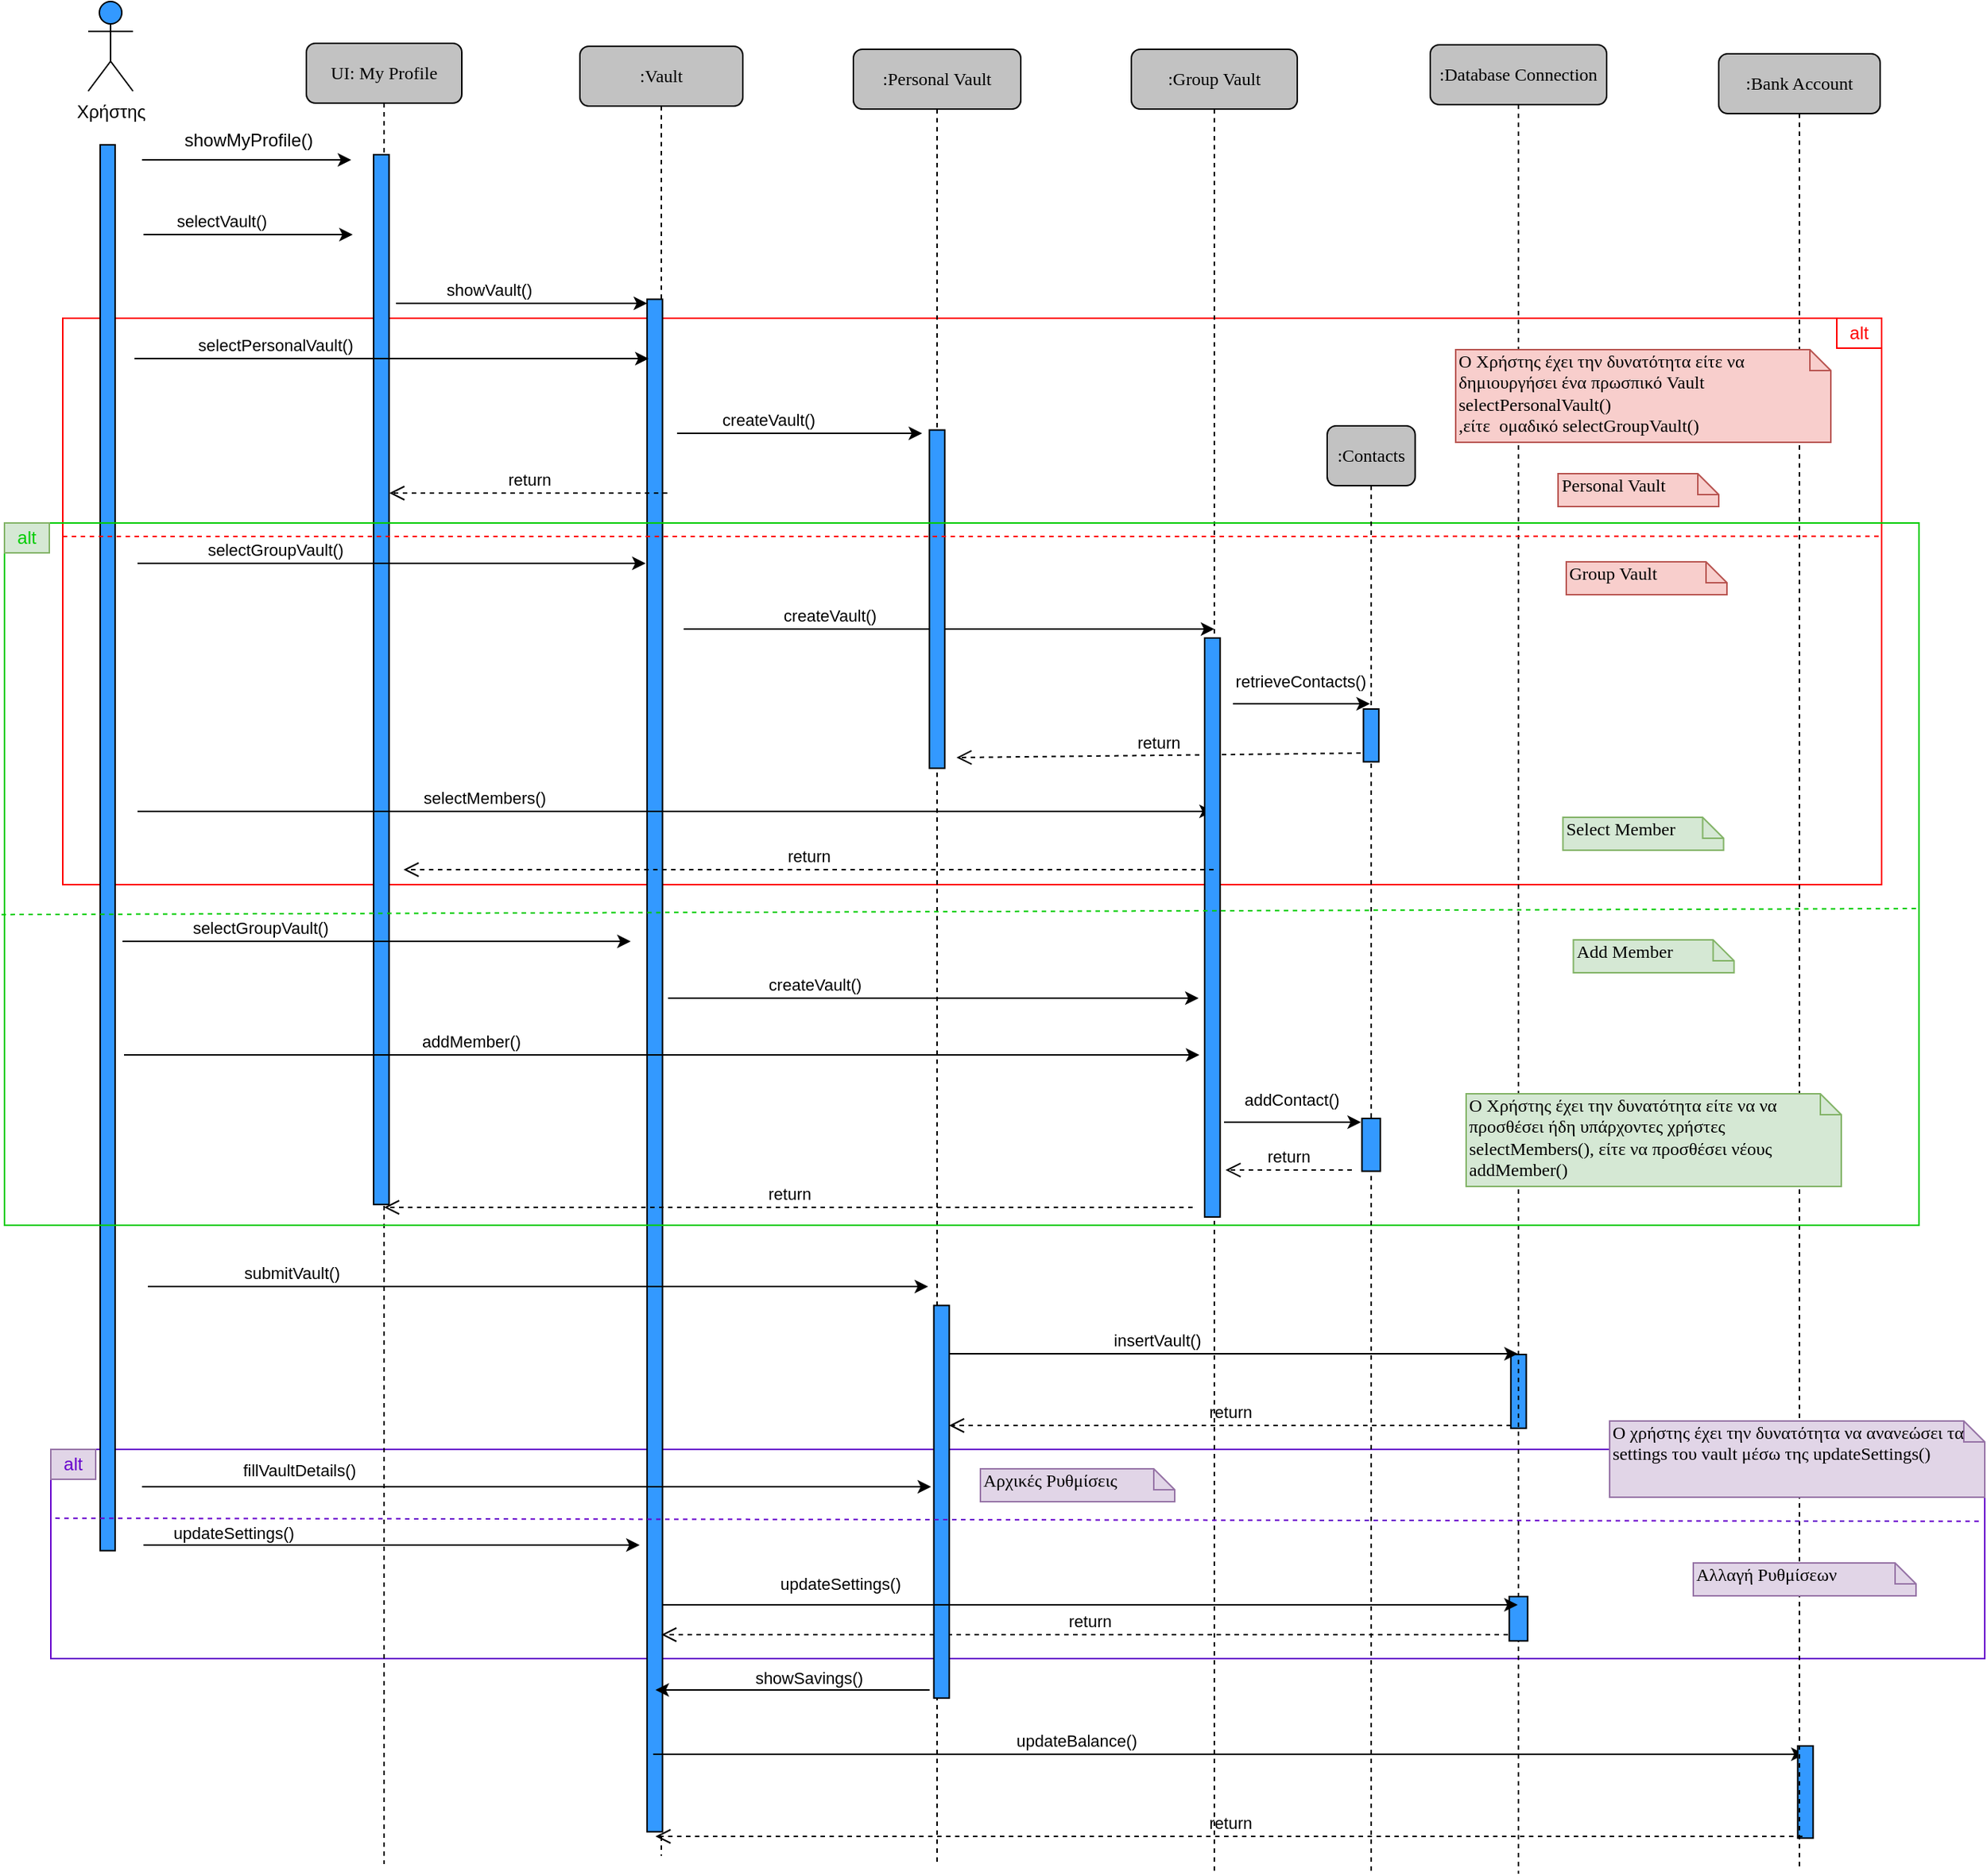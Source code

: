 <mxfile version="18.0.4" type="device"><diagram name="Page-1" id="13e1069c-82ec-6db2-03f1-153e76fe0fe0"><mxGraphModel dx="2520" dy="1228" grid="0" gridSize="10" guides="1" tooltips="1" connect="1" arrows="1" fold="1" page="0" pageScale="1" pageWidth="1100" pageHeight="850" background="none" math="0" shadow="0"><root><mxCell id="0"/><mxCell id="1" parent="0"/><mxCell id="UYLtiMXx_MTvycXUvySd-84" value="" style="rounded=0;whiteSpace=wrap;html=1;fillColor=none;shadow=0;strokeColor=#6600CC;" vertex="1" parent="1"><mxGeometry x="79" y="1033" width="1294" height="140" as="geometry"/></mxCell><mxCell id="UYLtiMXx_MTvycXUvySd-50" value="" style="rounded=0;whiteSpace=wrap;html=1;fillColor=none;shadow=0;strokeColor=#FF0000;" vertex="1" parent="1"><mxGeometry x="87" y="276" width="1217" height="379" as="geometry"/></mxCell><mxCell id="r9DO_F_iBcvIoqcSVnVy-96" value=":Vault" style="shape=umlLifeline;perimeter=lifelinePerimeter;whiteSpace=wrap;html=1;container=1;collapsible=0;recursiveResize=0;outlineConnect=0;rounded=1;shadow=0;comic=0;labelBackgroundColor=none;strokeWidth=1;fontFamily=Verdana;fontSize=12;align=center;fillColor=#C2C2C2;" parent="1" vertex="1"><mxGeometry x="433" y="94" width="109" height="1211" as="geometry"/></mxCell><mxCell id="UYLtiMXx_MTvycXUvySd-4" value="" style="endArrow=classic;html=1;rounded=0;" edge="1" parent="r9DO_F_iBcvIoqcSVnVy-96"><mxGeometry width="50" height="50" relative="1" as="geometry"><mxPoint x="-123" y="172" as="sourcePoint"/><mxPoint x="45" y="172" as="targetPoint"/></mxGeometry></mxCell><mxCell id="UYLtiMXx_MTvycXUvySd-5" value="showVault()" style="edgeLabel;html=1;align=center;verticalAlign=middle;resizable=0;points=[];" vertex="1" connectable="0" parent="UYLtiMXx_MTvycXUvySd-4"><mxGeometry x="-0.265" y="4" relative="1" as="geometry"><mxPoint y="-5" as="offset"/></mxGeometry></mxCell><mxCell id="UYLtiMXx_MTvycXUvySd-24" value="" style="rounded=0;whiteSpace=wrap;html=1;rotation=90;fillColor=#3399FF;" vertex="1" parent="r9DO_F_iBcvIoqcSVnVy-96"><mxGeometry x="-462.7" y="676.91" width="1025.62" height="10.33" as="geometry"/></mxCell><mxCell id="UYLtiMXx_MTvycXUvySd-20" value="" style="endArrow=classic;html=1;rounded=0;" edge="1" parent="r9DO_F_iBcvIoqcSVnVy-96"><mxGeometry width="50" height="50" relative="1" as="geometry"><mxPoint x="49" y="1143" as="sourcePoint"/><mxPoint x="819.5" y="1143.0" as="targetPoint"/></mxGeometry></mxCell><mxCell id="UYLtiMXx_MTvycXUvySd-21" value="updateBalance()" style="edgeLabel;html=1;align=center;verticalAlign=middle;resizable=0;points=[];" vertex="1" connectable="0" parent="UYLtiMXx_MTvycXUvySd-20"><mxGeometry x="-0.265" y="4" relative="1" as="geometry"><mxPoint y="-5" as="offset"/></mxGeometry></mxCell><mxCell id="UYLtiMXx_MTvycXUvySd-18" value="" style="endArrow=classic;html=1;rounded=0;" edge="1" parent="r9DO_F_iBcvIoqcSVnVy-96"><mxGeometry width="50" height="50" relative="1" as="geometry"><mxPoint x="234" y="1100" as="sourcePoint"/><mxPoint x="50.571" y="1100" as="targetPoint"/></mxGeometry></mxCell><mxCell id="UYLtiMXx_MTvycXUvySd-19" value="showSavings()" style="edgeLabel;html=1;align=center;verticalAlign=middle;resizable=0;points=[];" vertex="1" connectable="0" parent="UYLtiMXx_MTvycXUvySd-18"><mxGeometry x="-0.131" y="1" relative="1" as="geometry"><mxPoint x="-2" y="-9" as="offset"/></mxGeometry></mxCell><mxCell id="UYLtiMXx_MTvycXUvySd-33" value="" style="rounded=0;whiteSpace=wrap;html=1;rotation=90;fillColor=#3399FF;" vertex="1" parent="r9DO_F_iBcvIoqcSVnVy-96"><mxGeometry x="789.16" y="1163.15" width="61.69" height="10.33" as="geometry"/></mxCell><mxCell id="UYLtiMXx_MTvycXUvySd-22" value="return" style="html=1;verticalAlign=bottom;endArrow=open;dashed=1;endSize=8;rounded=0;" edge="1" parent="r9DO_F_iBcvIoqcSVnVy-96"><mxGeometry relative="1" as="geometry"><mxPoint x="818" y="1198" as="sourcePoint"/><mxPoint x="50.571" y="1198.0" as="targetPoint"/></mxGeometry></mxCell><mxCell id="r9DO_F_iBcvIoqcSVnVy-100" value="Χρήστης" style="shape=umlActor;verticalLabelPosition=bottom;verticalAlign=top;html=1;outlineConnect=0;fillColor=#3399FF;" parent="1" vertex="1"><mxGeometry x="104" y="64" width="30" height="60" as="geometry"/></mxCell><mxCell id="r9DO_F_iBcvIoqcSVnVy-101" value="" style="endArrow=classic;html=1;rounded=0;" parent="1" edge="1"><mxGeometry width="50" height="50" relative="1" as="geometry"><mxPoint x="140" y="170" as="sourcePoint"/><mxPoint x="280" y="170" as="targetPoint"/></mxGeometry></mxCell><mxCell id="r9DO_F_iBcvIoqcSVnVy-102" value="showMyProfile()" style="text;html=1;align=center;verticalAlign=middle;resizable=0;points=[];autosize=1;strokeColor=none;fillColor=none;" parent="1" vertex="1"><mxGeometry x="163" y="148" width="96" height="18" as="geometry"/></mxCell><mxCell id="r9DO_F_iBcvIoqcSVnVy-104" value="" style="rounded=0;whiteSpace=wrap;html=1;rotation=90;fillColor=#3399FF;" parent="1" vertex="1"><mxGeometry x="-353.4" y="625.34" width="940.88" height="10" as="geometry"/></mxCell><mxCell id="r9DO_F_iBcvIoqcSVnVy-105" value="UI: My Profile" style="shape=umlLifeline;perimeter=lifelinePerimeter;whiteSpace=wrap;html=1;container=1;collapsible=0;recursiveResize=0;outlineConnect=0;rounded=1;shadow=0;comic=0;labelBackgroundColor=none;strokeWidth=1;fontFamily=Verdana;fontSize=12;align=center;fillColor=#C2C2C2;" parent="1" vertex="1"><mxGeometry x="250" y="92" width="104" height="1218.48" as="geometry"/></mxCell><mxCell id="r9DO_F_iBcvIoqcSVnVy-106" value="" style="rounded=0;whiteSpace=wrap;html=1;rotation=90;fillColor=#3399FF;" parent="r9DO_F_iBcvIoqcSVnVy-105" vertex="1"><mxGeometry x="-301.13" y="420.66" width="702.57" height="10.33" as="geometry"/></mxCell><mxCell id="UYLtiMXx_MTvycXUvySd-11" value="" style="endArrow=classic;html=1;rounded=0;" edge="1" parent="r9DO_F_iBcvIoqcSVnVy-105"><mxGeometry width="50" height="50" relative="1" as="geometry"><mxPoint x="-106" y="832" as="sourcePoint"/><mxPoint x="416" y="832" as="targetPoint"/></mxGeometry></mxCell><mxCell id="UYLtiMXx_MTvycXUvySd-12" value="submitVault()" style="edgeLabel;html=1;align=center;verticalAlign=middle;resizable=0;points=[];" vertex="1" connectable="0" parent="UYLtiMXx_MTvycXUvySd-11"><mxGeometry x="-0.265" y="4" relative="1" as="geometry"><mxPoint x="-96" y="-5" as="offset"/></mxGeometry></mxCell><mxCell id="UYLtiMXx_MTvycXUvySd-32" value="" style="rounded=0;whiteSpace=wrap;html=1;rotation=90;fillColor=#3399FF;" vertex="1" parent="r9DO_F_iBcvIoqcSVnVy-105"><mxGeometry x="786.37" y="897" width="49.39" height="10.33" as="geometry"/></mxCell><mxCell id="UYLtiMXx_MTvycXUvySd-13" value="" style="endArrow=classic;html=1;rounded=0;" edge="1" parent="r9DO_F_iBcvIoqcSVnVy-105"><mxGeometry width="50" height="50" relative="1" as="geometry"><mxPoint x="429" y="877" as="sourcePoint"/><mxPoint x="810.565" y="877.0" as="targetPoint"/></mxGeometry></mxCell><mxCell id="UYLtiMXx_MTvycXUvySd-14" value="insertVault()" style="edgeLabel;html=1;align=center;verticalAlign=middle;resizable=0;points=[];" vertex="1" connectable="0" parent="UYLtiMXx_MTvycXUvySd-13"><mxGeometry x="-0.265" y="4" relative="1" as="geometry"><mxPoint y="-5" as="offset"/></mxGeometry></mxCell><mxCell id="UYLtiMXx_MTvycXUvySd-15" value="return" style="html=1;verticalAlign=bottom;endArrow=open;dashed=1;endSize=8;rounded=0;" edge="1" parent="r9DO_F_iBcvIoqcSVnVy-105"><mxGeometry relative="1" as="geometry"><mxPoint x="806" y="925" as="sourcePoint"/><mxPoint x="430" y="925" as="targetPoint"/></mxGeometry></mxCell><mxCell id="UYLtiMXx_MTvycXUvySd-16" value="" style="endArrow=classic;html=1;rounded=0;" edge="1" parent="r9DO_F_iBcvIoqcSVnVy-105"><mxGeometry width="50" height="50" relative="1" as="geometry"><mxPoint x="-110" y="966" as="sourcePoint"/><mxPoint x="418" y="966" as="targetPoint"/></mxGeometry></mxCell><mxCell id="UYLtiMXx_MTvycXUvySd-17" value="fillVaultDetails()" style="edgeLabel;html=1;align=center;verticalAlign=middle;resizable=0;points=[];" vertex="1" connectable="0" parent="UYLtiMXx_MTvycXUvySd-16"><mxGeometry x="-0.265" y="4" relative="1" as="geometry"><mxPoint x="-89" y="-7" as="offset"/></mxGeometry></mxCell><mxCell id="UYLtiMXx_MTvycXUvySd-42" value="return" style="html=1;verticalAlign=bottom;endArrow=open;dashed=1;endSize=8;rounded=0;" edge="1" parent="r9DO_F_iBcvIoqcSVnVy-105"><mxGeometry relative="1" as="geometry"><mxPoint x="705.5" y="475" as="sourcePoint"/><mxPoint x="435" y="478" as="targetPoint"/></mxGeometry></mxCell><mxCell id="UYLtiMXx_MTvycXUvySd-36" value="" style="endArrow=classic;html=1;rounded=0;" edge="1" parent="r9DO_F_iBcvIoqcSVnVy-105"><mxGeometry width="50" height="50" relative="1" as="geometry"><mxPoint x="252.5" y="392" as="sourcePoint"/><mxPoint x="607.5" y="392" as="targetPoint"/></mxGeometry></mxCell><mxCell id="UYLtiMXx_MTvycXUvySd-37" value="createVault()" style="edgeLabel;html=1;align=center;verticalAlign=middle;resizable=0;points=[];" vertex="1" connectable="0" parent="UYLtiMXx_MTvycXUvySd-36"><mxGeometry x="-0.265" y="4" relative="1" as="geometry"><mxPoint x="-33" y="-5" as="offset"/></mxGeometry></mxCell><mxCell id="UYLtiMXx_MTvycXUvySd-23" value="return" style="html=1;verticalAlign=bottom;endArrow=open;dashed=1;endSize=8;rounded=0;" edge="1" parent="r9DO_F_iBcvIoqcSVnVy-105"><mxGeometry relative="1" as="geometry"><mxPoint x="241.5" y="301" as="sourcePoint"/><mxPoint x="55.5" y="301" as="targetPoint"/></mxGeometry></mxCell><mxCell id="UYLtiMXx_MTvycXUvySd-34" value="" style="endArrow=classic;html=1;rounded=0;" edge="1" parent="r9DO_F_iBcvIoqcSVnVy-105"><mxGeometry width="50" height="50" relative="1" as="geometry"><mxPoint x="-113" y="348" as="sourcePoint"/><mxPoint x="227" y="348" as="targetPoint"/></mxGeometry></mxCell><mxCell id="UYLtiMXx_MTvycXUvySd-35" value="selectGroupVault()" style="edgeLabel;html=1;align=center;verticalAlign=middle;resizable=0;points=[];" vertex="1" connectable="0" parent="UYLtiMXx_MTvycXUvySd-34"><mxGeometry x="-0.265" y="4" relative="1" as="geometry"><mxPoint x="-33" y="-5" as="offset"/></mxGeometry></mxCell><mxCell id="UYLtiMXx_MTvycXUvySd-40" value="" style="endArrow=classic;html=1;rounded=0;" edge="1" parent="r9DO_F_iBcvIoqcSVnVy-105"><mxGeometry width="50" height="50" relative="1" as="geometry"><mxPoint x="620" y="442" as="sourcePoint"/><mxPoint x="711.63" y="442.0" as="targetPoint"/></mxGeometry></mxCell><mxCell id="UYLtiMXx_MTvycXUvySd-41" value="retrieveContacts()" style="edgeLabel;html=1;align=center;verticalAlign=middle;resizable=0;points=[];" vertex="1" connectable="0" parent="UYLtiMXx_MTvycXUvySd-40"><mxGeometry x="-0.265" y="4" relative="1" as="geometry"><mxPoint x="11" y="-11" as="offset"/></mxGeometry></mxCell><mxCell id="UYLtiMXx_MTvycXUvySd-43" value="" style="endArrow=classic;html=1;rounded=0;" edge="1" parent="r9DO_F_iBcvIoqcSVnVy-105"><mxGeometry width="50" height="50" relative="1" as="geometry"><mxPoint x="-113" y="514" as="sourcePoint"/><mxPoint x="606.5" y="514" as="targetPoint"/></mxGeometry></mxCell><mxCell id="UYLtiMXx_MTvycXUvySd-44" value="selectMembers()" style="edgeLabel;html=1;align=center;verticalAlign=middle;resizable=0;points=[];" vertex="1" connectable="0" parent="UYLtiMXx_MTvycXUvySd-43"><mxGeometry x="-0.265" y="4" relative="1" as="geometry"><mxPoint x="-33" y="-5" as="offset"/></mxGeometry></mxCell><mxCell id="r9DO_F_iBcvIoqcSVnVy-110" value=":Group Vault" style="shape=umlLifeline;perimeter=lifelinePerimeter;whiteSpace=wrap;html=1;container=1;collapsible=0;recursiveResize=0;outlineConnect=0;rounded=1;shadow=0;comic=0;labelBackgroundColor=none;strokeWidth=1;fontFamily=Verdana;fontSize=12;align=center;fillColor=#C2C2C2;" parent="1" vertex="1"><mxGeometry x="802" y="96" width="111" height="1221" as="geometry"/></mxCell><mxCell id="UYLtiMXx_MTvycXUvySd-47" value="" style="rounded=0;whiteSpace=wrap;html=1;rotation=90;fillColor=#3399FF;" vertex="1" parent="r9DO_F_iBcvIoqcSVnVy-110"><mxGeometry x="-139.54" y="582.55" width="387.49" height="10.33" as="geometry"/></mxCell><mxCell id="UYLtiMXx_MTvycXUvySd-64" value="" style="endArrow=classic;html=1;rounded=0;" edge="1" parent="r9DO_F_iBcvIoqcSVnVy-110"><mxGeometry width="50" height="50" relative="1" as="geometry"><mxPoint x="62" y="718.03" as="sourcePoint"/><mxPoint x="153.63" y="718.03" as="targetPoint"/></mxGeometry></mxCell><mxCell id="UYLtiMXx_MTvycXUvySd-65" value="addContact()" style="edgeLabel;html=1;align=center;verticalAlign=middle;resizable=0;points=[];" vertex="1" connectable="0" parent="UYLtiMXx_MTvycXUvySd-64"><mxGeometry x="-0.265" y="4" relative="1" as="geometry"><mxPoint x="11" y="-11" as="offset"/></mxGeometry></mxCell><mxCell id="UYLtiMXx_MTvycXUvySd-66" value="return" style="html=1;verticalAlign=bottom;endArrow=open;dashed=1;endSize=8;rounded=0;" edge="1" parent="r9DO_F_iBcvIoqcSVnVy-110"><mxGeometry relative="1" as="geometry"><mxPoint x="147.5" y="750.03" as="sourcePoint"/><mxPoint x="63" y="750.03" as="targetPoint"/></mxGeometry></mxCell><mxCell id="UYLtiMXx_MTvycXUvySd-71" value="return" style="html=1;verticalAlign=bottom;endArrow=open;dashed=1;endSize=8;rounded=0;" edge="1" parent="r9DO_F_iBcvIoqcSVnVy-110" target="r9DO_F_iBcvIoqcSVnVy-105"><mxGeometry relative="1" as="geometry"><mxPoint x="41" y="775" as="sourcePoint"/><mxPoint x="-49" y="778" as="targetPoint"/></mxGeometry></mxCell><mxCell id="UYLtiMXx_MTvycXUvySd-82" value="return" style="html=1;verticalAlign=bottom;endArrow=open;dashed=1;endSize=8;rounded=0;" edge="1" parent="r9DO_F_iBcvIoqcSVnVy-110" target="r9DO_F_iBcvIoqcSVnVy-96"><mxGeometry relative="1" as="geometry"><mxPoint x="258" y="1061" as="sourcePoint"/><mxPoint x="-118" y="1061" as="targetPoint"/></mxGeometry></mxCell><mxCell id="xUHtidkTW_1M5ktOETjh-1" value=":Personal Vault" style="shape=umlLifeline;perimeter=lifelinePerimeter;whiteSpace=wrap;html=1;container=1;collapsible=0;recursiveResize=0;outlineConnect=0;rounded=1;shadow=0;comic=0;labelBackgroundColor=none;strokeWidth=1;fontFamily=Verdana;fontSize=12;align=center;fillColor=#C2C2C2;" parent="1" vertex="1"><mxGeometry x="616" y="96" width="112" height="1213" as="geometry"/></mxCell><mxCell id="UYLtiMXx_MTvycXUvySd-31" value="" style="rounded=0;whiteSpace=wrap;html=1;rotation=90;fillColor=#3399FF;" vertex="1" parent="xUHtidkTW_1M5ktOETjh-1"><mxGeometry x="-57.19" y="362.81" width="226.39" height="10.33" as="geometry"/></mxCell><mxCell id="UYLtiMXx_MTvycXUvySd-48" value="" style="rounded=0;whiteSpace=wrap;html=1;rotation=90;fillColor=#3399FF;" vertex="1" parent="xUHtidkTW_1M5ktOETjh-1"><mxGeometry x="-72.38" y="966.88" width="262.75" height="10.33" as="geometry"/></mxCell><mxCell id="xUHtidkTW_1M5ktOETjh-3" value=":Bank Account" style="shape=umlLifeline;perimeter=lifelinePerimeter;whiteSpace=wrap;html=1;container=1;collapsible=0;recursiveResize=0;outlineConnect=0;rounded=1;shadow=0;comic=0;labelBackgroundColor=none;strokeWidth=1;fontFamily=Verdana;fontSize=12;align=center;fillColor=#C2C2C2;" parent="1" vertex="1"><mxGeometry x="1195" y="99" width="108" height="1216" as="geometry"/></mxCell><mxCell id="UYLtiMXx_MTvycXUvySd-85" value="O χρήστης έχει την δυνατότητα να ανανεώσει τα settings του vault μέσω της updateSettings()" style="shape=note;whiteSpace=wrap;html=1;size=14;verticalAlign=top;align=left;spacingTop=-6;rounded=0;shadow=0;comic=0;labelBackgroundColor=none;strokeWidth=1;fontFamily=Verdana;fontSize=12;fillColor=#e1d5e7;strokeColor=#9673a6;" vertex="1" parent="xUHtidkTW_1M5ktOETjh-3"><mxGeometry x="-73" y="915" width="251" height="51" as="geometry"/></mxCell><mxCell id="UYLtiMXx_MTvycXUvySd-2" value="" style="endArrow=classic;html=1;rounded=0;" edge="1" parent="1"><mxGeometry width="50" height="50" relative="1" as="geometry"><mxPoint x="141" y="220" as="sourcePoint"/><mxPoint x="281" y="220" as="targetPoint"/></mxGeometry></mxCell><mxCell id="UYLtiMXx_MTvycXUvySd-3" value="selectVault()" style="edgeLabel;html=1;align=center;verticalAlign=middle;resizable=0;points=[];" vertex="1" connectable="0" parent="UYLtiMXx_MTvycXUvySd-2"><mxGeometry x="-0.265" y="4" relative="1" as="geometry"><mxPoint y="-5" as="offset"/></mxGeometry></mxCell><mxCell id="UYLtiMXx_MTvycXUvySd-6" value="" style="endArrow=classic;html=1;rounded=0;" edge="1" parent="1"><mxGeometry width="50" height="50" relative="1" as="geometry"><mxPoint x="135" y="303" as="sourcePoint"/><mxPoint x="479" y="303.0" as="targetPoint"/></mxGeometry></mxCell><mxCell id="UYLtiMXx_MTvycXUvySd-7" value="selectPersonalVault()" style="edgeLabel;html=1;align=center;verticalAlign=middle;resizable=0;points=[];" vertex="1" connectable="0" parent="UYLtiMXx_MTvycXUvySd-6"><mxGeometry x="-0.265" y="4" relative="1" as="geometry"><mxPoint x="-33" y="-5" as="offset"/></mxGeometry></mxCell><mxCell id="UYLtiMXx_MTvycXUvySd-8" value="" style="endArrow=classic;html=1;rounded=0;" edge="1" parent="1"><mxGeometry width="50" height="50" relative="1" as="geometry"><mxPoint x="498" y="353.0" as="sourcePoint"/><mxPoint x="662" y="353" as="targetPoint"/></mxGeometry></mxCell><mxCell id="UYLtiMXx_MTvycXUvySd-9" value="createVault()" style="edgeLabel;html=1;align=center;verticalAlign=middle;resizable=0;points=[];" vertex="1" connectable="0" parent="UYLtiMXx_MTvycXUvySd-8"><mxGeometry x="-0.265" y="4" relative="1" as="geometry"><mxPoint y="-5" as="offset"/></mxGeometry></mxCell><mxCell id="UYLtiMXx_MTvycXUvySd-10" value=":Database Connection" style="shape=umlLifeline;perimeter=lifelinePerimeter;whiteSpace=wrap;html=1;container=1;collapsible=0;recursiveResize=0;outlineConnect=0;rounded=1;shadow=0;comic=0;labelBackgroundColor=none;strokeWidth=1;fontFamily=Verdana;fontSize=12;align=center;fillColor=#C2C2C2;" vertex="1" parent="1"><mxGeometry x="1002" y="93" width="118" height="1224" as="geometry"/></mxCell><mxCell id="UYLtiMXx_MTvycXUvySd-72" value="" style="rounded=0;whiteSpace=wrap;html=1;fillColor=none;shadow=0;strokeColor=#00CC00;" vertex="1" parent="UYLtiMXx_MTvycXUvySd-10"><mxGeometry x="-954" y="320" width="1281" height="470" as="geometry"/></mxCell><mxCell id="UYLtiMXx_MTvycXUvySd-73" value="&lt;font color=&quot;#00cc00&quot;&gt;alt&lt;/font&gt;" style="rounded=0;whiteSpace=wrap;html=1;shadow=0;fillColor=#d5e8d4;strokeColor=#82b366;" vertex="1" parent="UYLtiMXx_MTvycXUvySd-10"><mxGeometry x="-954" y="320" width="30" height="20" as="geometry"/></mxCell><mxCell id="UYLtiMXx_MTvycXUvySd-51" value="O Χρήστης έχει την δυνατότητα είτε να δημιουργήσει ένα πρωσπικό Vault selectPersonalVault()&lt;br&gt;,είτε&amp;nbsp; ομαδικό selectGroupVault()" style="shape=note;whiteSpace=wrap;html=1;size=14;verticalAlign=top;align=left;spacingTop=-6;rounded=0;shadow=0;comic=0;labelBackgroundColor=none;strokeWidth=1;fontFamily=Verdana;fontSize=12;fillColor=#f8cecc;strokeColor=#b85450;" vertex="1" parent="UYLtiMXx_MTvycXUvySd-10"><mxGeometry x="17" y="204" width="251" height="62" as="geometry"/></mxCell><mxCell id="UYLtiMXx_MTvycXUvySd-75" value="O Χρήστης έχει την δυνατότητα είτε να να προσθέσει ήδη υπάρχοντες χρήστες selectMembers(), είτε να προσθέσει νέους addMember()" style="shape=note;whiteSpace=wrap;html=1;size=14;verticalAlign=top;align=left;spacingTop=-6;rounded=0;shadow=0;comic=0;labelBackgroundColor=none;strokeWidth=1;fontFamily=Verdana;fontSize=12;fillColor=#d5e8d4;strokeColor=#82b366;" vertex="1" parent="UYLtiMXx_MTvycXUvySd-10"><mxGeometry x="24" y="702" width="251" height="62" as="geometry"/></mxCell><mxCell id="UYLtiMXx_MTvycXUvySd-76" value="Select Member" style="shape=note;whiteSpace=wrap;html=1;size=14;verticalAlign=top;align=left;spacingTop=-6;rounded=0;shadow=0;comic=0;labelBackgroundColor=none;strokeWidth=1;fontFamily=Verdana;fontSize=12;fillColor=#d5e8d4;strokeColor=#82b366;" vertex="1" parent="UYLtiMXx_MTvycXUvySd-10"><mxGeometry x="88.75" y="517" width="107.5" height="22" as="geometry"/></mxCell><mxCell id="UYLtiMXx_MTvycXUvySd-77" value="Add Member" style="shape=note;whiteSpace=wrap;html=1;size=14;verticalAlign=top;align=left;spacingTop=-6;rounded=0;shadow=0;comic=0;labelBackgroundColor=none;strokeWidth=1;fontFamily=Verdana;fontSize=12;fillColor=#d5e8d4;strokeColor=#82b366;" vertex="1" parent="UYLtiMXx_MTvycXUvySd-10"><mxGeometry x="95.75" y="599" width="107.5" height="22" as="geometry"/></mxCell><mxCell id="UYLtiMXx_MTvycXUvySd-83" value="" style="rounded=0;whiteSpace=wrap;html=1;rotation=90;fillColor=#3399FF;" vertex="1" parent="UYLtiMXx_MTvycXUvySd-10"><mxGeometry x="44.17" y="1047.18" width="29.65" height="12.33" as="geometry"/></mxCell><mxCell id="UYLtiMXx_MTvycXUvySd-46" value="return" style="html=1;verticalAlign=bottom;endArrow=open;dashed=1;endSize=8;rounded=0;" edge="1" parent="1" source="r9DO_F_iBcvIoqcSVnVy-110"><mxGeometry relative="1" as="geometry"><mxPoint x="501" y="645.0" as="sourcePoint"/><mxPoint x="315" y="645.0" as="targetPoint"/></mxGeometry></mxCell><mxCell id="UYLtiMXx_MTvycXUvySd-53" value="" style="endArrow=none;dashed=1;html=1;rounded=0;strokeColor=#FF0000;exitX=0;exitY=0.5;exitDx=0;exitDy=0;entryX=1;entryY=0.385;entryDx=0;entryDy=0;entryPerimeter=0;" edge="1" parent="1" target="UYLtiMXx_MTvycXUvySd-50"><mxGeometry width="50" height="50" relative="1" as="geometry"><mxPoint x="87" y="422" as="sourcePoint"/><mxPoint x="720" y="421" as="targetPoint"/></mxGeometry></mxCell><mxCell id="UYLtiMXx_MTvycXUvySd-56" value="Personal Vault" style="shape=note;whiteSpace=wrap;html=1;size=14;verticalAlign=top;align=left;spacingTop=-6;rounded=0;shadow=0;comic=0;labelBackgroundColor=none;strokeWidth=1;fontFamily=Verdana;fontSize=12;fillColor=#f8cecc;strokeColor=#b85450;" vertex="1" parent="1"><mxGeometry x="1087.5" y="380" width="107.5" height="22" as="geometry"/></mxCell><mxCell id="UYLtiMXx_MTvycXUvySd-57" value="Group Vault" style="shape=note;whiteSpace=wrap;html=1;size=14;verticalAlign=top;align=left;spacingTop=-6;rounded=0;shadow=0;comic=0;labelBackgroundColor=none;strokeWidth=1;fontFamily=Verdana;fontSize=12;fillColor=#f8cecc;strokeColor=#b85450;" vertex="1" parent="1"><mxGeometry x="1093" y="439" width="107.5" height="22" as="geometry"/></mxCell><mxCell id="UYLtiMXx_MTvycXUvySd-58" value="&lt;font color=&quot;#ff0000&quot;&gt;alt&lt;/font&gt;" style="rounded=0;whiteSpace=wrap;html=1;shadow=0;fillColor=default;strokeColor=#FF0000;" vertex="1" parent="1"><mxGeometry x="1274" y="276" width="30" height="20" as="geometry"/></mxCell><mxCell id="UYLtiMXx_MTvycXUvySd-59" value="" style="endArrow=classic;html=1;rounded=0;" edge="1" parent="1"><mxGeometry width="50" height="50" relative="1" as="geometry"><mxPoint x="128" y="769" as="sourcePoint"/><mxPoint x="847.5" y="769" as="targetPoint"/></mxGeometry></mxCell><mxCell id="UYLtiMXx_MTvycXUvySd-60" value="addMember()" style="edgeLabel;html=1;align=center;verticalAlign=middle;resizable=0;points=[];" vertex="1" connectable="0" parent="UYLtiMXx_MTvycXUvySd-59"><mxGeometry x="-0.265" y="4" relative="1" as="geometry"><mxPoint x="-33" y="-5" as="offset"/></mxGeometry></mxCell><mxCell id="UYLtiMXx_MTvycXUvySd-67" value="" style="endArrow=classic;html=1;rounded=0;" edge="1" parent="1"><mxGeometry width="50" height="50" relative="1" as="geometry"><mxPoint x="127" y="693" as="sourcePoint"/><mxPoint x="467" y="693" as="targetPoint"/></mxGeometry></mxCell><mxCell id="UYLtiMXx_MTvycXUvySd-68" value="selectGroupVault()" style="edgeLabel;html=1;align=center;verticalAlign=middle;resizable=0;points=[];" vertex="1" connectable="0" parent="UYLtiMXx_MTvycXUvySd-67"><mxGeometry x="-0.265" y="4" relative="1" as="geometry"><mxPoint x="-33" y="-5" as="offset"/></mxGeometry></mxCell><mxCell id="UYLtiMXx_MTvycXUvySd-69" value="" style="endArrow=classic;html=1;rounded=0;" edge="1" parent="1"><mxGeometry width="50" height="50" relative="1" as="geometry"><mxPoint x="492" y="731" as="sourcePoint"/><mxPoint x="847" y="731" as="targetPoint"/></mxGeometry></mxCell><mxCell id="UYLtiMXx_MTvycXUvySd-70" value="createVault()" style="edgeLabel;html=1;align=center;verticalAlign=middle;resizable=0;points=[];" vertex="1" connectable="0" parent="UYLtiMXx_MTvycXUvySd-69"><mxGeometry x="-0.265" y="4" relative="1" as="geometry"><mxPoint x="-33" y="-5" as="offset"/></mxGeometry></mxCell><mxCell id="UYLtiMXx_MTvycXUvySd-38" value=":Contacts" style="shape=umlLifeline;perimeter=lifelinePerimeter;whiteSpace=wrap;html=1;container=1;collapsible=0;recursiveResize=0;outlineConnect=0;rounded=1;shadow=0;comic=0;labelBackgroundColor=none;strokeWidth=1;fontFamily=Verdana;fontSize=12;align=center;fillColor=#C2C2C2;" vertex="1" parent="1"><mxGeometry x="933" y="348" width="58.87" height="967" as="geometry"/></mxCell><mxCell id="UYLtiMXx_MTvycXUvySd-49" value="" style="rounded=0;whiteSpace=wrap;html=1;rotation=90;fillColor=#3399FF;" vertex="1" parent="UYLtiMXx_MTvycXUvySd-38"><mxGeometry x="11.79" y="202" width="35.3" height="10.33" as="geometry"/></mxCell><mxCell id="UYLtiMXx_MTvycXUvySd-63" value="" style="rounded=0;whiteSpace=wrap;html=1;rotation=90;fillColor=#3399FF;" vertex="1" parent="UYLtiMXx_MTvycXUvySd-38"><mxGeometry x="11.79" y="475" width="35.3" height="12.33" as="geometry"/></mxCell><mxCell id="UYLtiMXx_MTvycXUvySd-74" value="" style="endArrow=none;dashed=1;html=1;rounded=0;strokeColor=#00CC00;exitX=0;exitY=0.5;exitDx=0;exitDy=0;entryX=0.999;entryY=0.549;entryDx=0;entryDy=0;entryPerimeter=0;" edge="1" parent="UYLtiMXx_MTvycXUvySd-38" target="UYLtiMXx_MTvycXUvySd-72"><mxGeometry width="50" height="50" relative="1" as="geometry"><mxPoint x="-887" y="327.09" as="sourcePoint"/><mxPoint x="330" y="327.005" as="targetPoint"/></mxGeometry></mxCell><mxCell id="UYLtiMXx_MTvycXUvySd-78" value="" style="endArrow=classic;html=1;rounded=0;" edge="1" parent="1"><mxGeometry width="50" height="50" relative="1" as="geometry"><mxPoint x="141" y="1097" as="sourcePoint"/><mxPoint x="473" y="1097" as="targetPoint"/></mxGeometry></mxCell><mxCell id="UYLtiMXx_MTvycXUvySd-79" value="updateSettings()" style="edgeLabel;html=1;align=center;verticalAlign=middle;resizable=0;points=[];" vertex="1" connectable="0" parent="UYLtiMXx_MTvycXUvySd-78"><mxGeometry x="-0.265" y="4" relative="1" as="geometry"><mxPoint x="-62" y="-4" as="offset"/></mxGeometry></mxCell><mxCell id="UYLtiMXx_MTvycXUvySd-80" value="" style="endArrow=classic;html=1;rounded=0;" edge="1" parent="1" target="UYLtiMXx_MTvycXUvySd-10"><mxGeometry width="50" height="50" relative="1" as="geometry"><mxPoint x="488.0" y="1137" as="sourcePoint"/><mxPoint x="820" y="1137" as="targetPoint"/></mxGeometry></mxCell><mxCell id="UYLtiMXx_MTvycXUvySd-81" value="updateSettings()" style="edgeLabel;html=1;align=center;verticalAlign=middle;resizable=0;points=[];" vertex="1" connectable="0" parent="UYLtiMXx_MTvycXUvySd-80"><mxGeometry x="-0.265" y="4" relative="1" as="geometry"><mxPoint x="-92" y="-10" as="offset"/></mxGeometry></mxCell><mxCell id="UYLtiMXx_MTvycXUvySd-86" value="" style="endArrow=none;dashed=1;html=1;rounded=0;strokeColor=#6600CC;exitX=0;exitY=0.5;exitDx=0;exitDy=0;entryX=0.999;entryY=0.344;entryDx=0;entryDy=0;entryPerimeter=0;" edge="1" parent="1" target="UYLtiMXx_MTvycXUvySd-84"><mxGeometry width="50" height="50" relative="1" as="geometry"><mxPoint x="82" y="1079.06" as="sourcePoint"/><mxPoint x="1363.719" y="1075.0" as="targetPoint"/></mxGeometry></mxCell><mxCell id="UYLtiMXx_MTvycXUvySd-87" value="&lt;font color=&quot;#6600cc&quot;&gt;alt&lt;/font&gt;" style="rounded=0;whiteSpace=wrap;html=1;shadow=0;fillColor=#e1d5e7;strokeColor=#9673a6;" vertex="1" parent="1"><mxGeometry x="79" y="1033" width="30" height="20" as="geometry"/></mxCell><mxCell id="UYLtiMXx_MTvycXUvySd-88" value="Αλλαγή Ρυθμίσεων" style="shape=note;whiteSpace=wrap;html=1;size=14;verticalAlign=top;align=left;spacingTop=-6;rounded=0;shadow=0;comic=0;labelBackgroundColor=none;strokeWidth=1;fontFamily=Verdana;fontSize=12;fillColor=#e1d5e7;strokeColor=#9673a6;" vertex="1" parent="1"><mxGeometry x="1178" y="1109" width="149" height="22" as="geometry"/></mxCell><mxCell id="UYLtiMXx_MTvycXUvySd-89" value="Αρχικές Ρυθμίσεις" style="shape=note;whiteSpace=wrap;html=1;size=14;verticalAlign=top;align=left;spacingTop=-6;rounded=0;shadow=0;comic=0;labelBackgroundColor=none;strokeWidth=1;fontFamily=Verdana;fontSize=12;fillColor=#e1d5e7;strokeColor=#9673a6;" vertex="1" parent="1"><mxGeometry x="701" y="1046" width="130" height="22" as="geometry"/></mxCell></root></mxGraphModel></diagram></mxfile>
